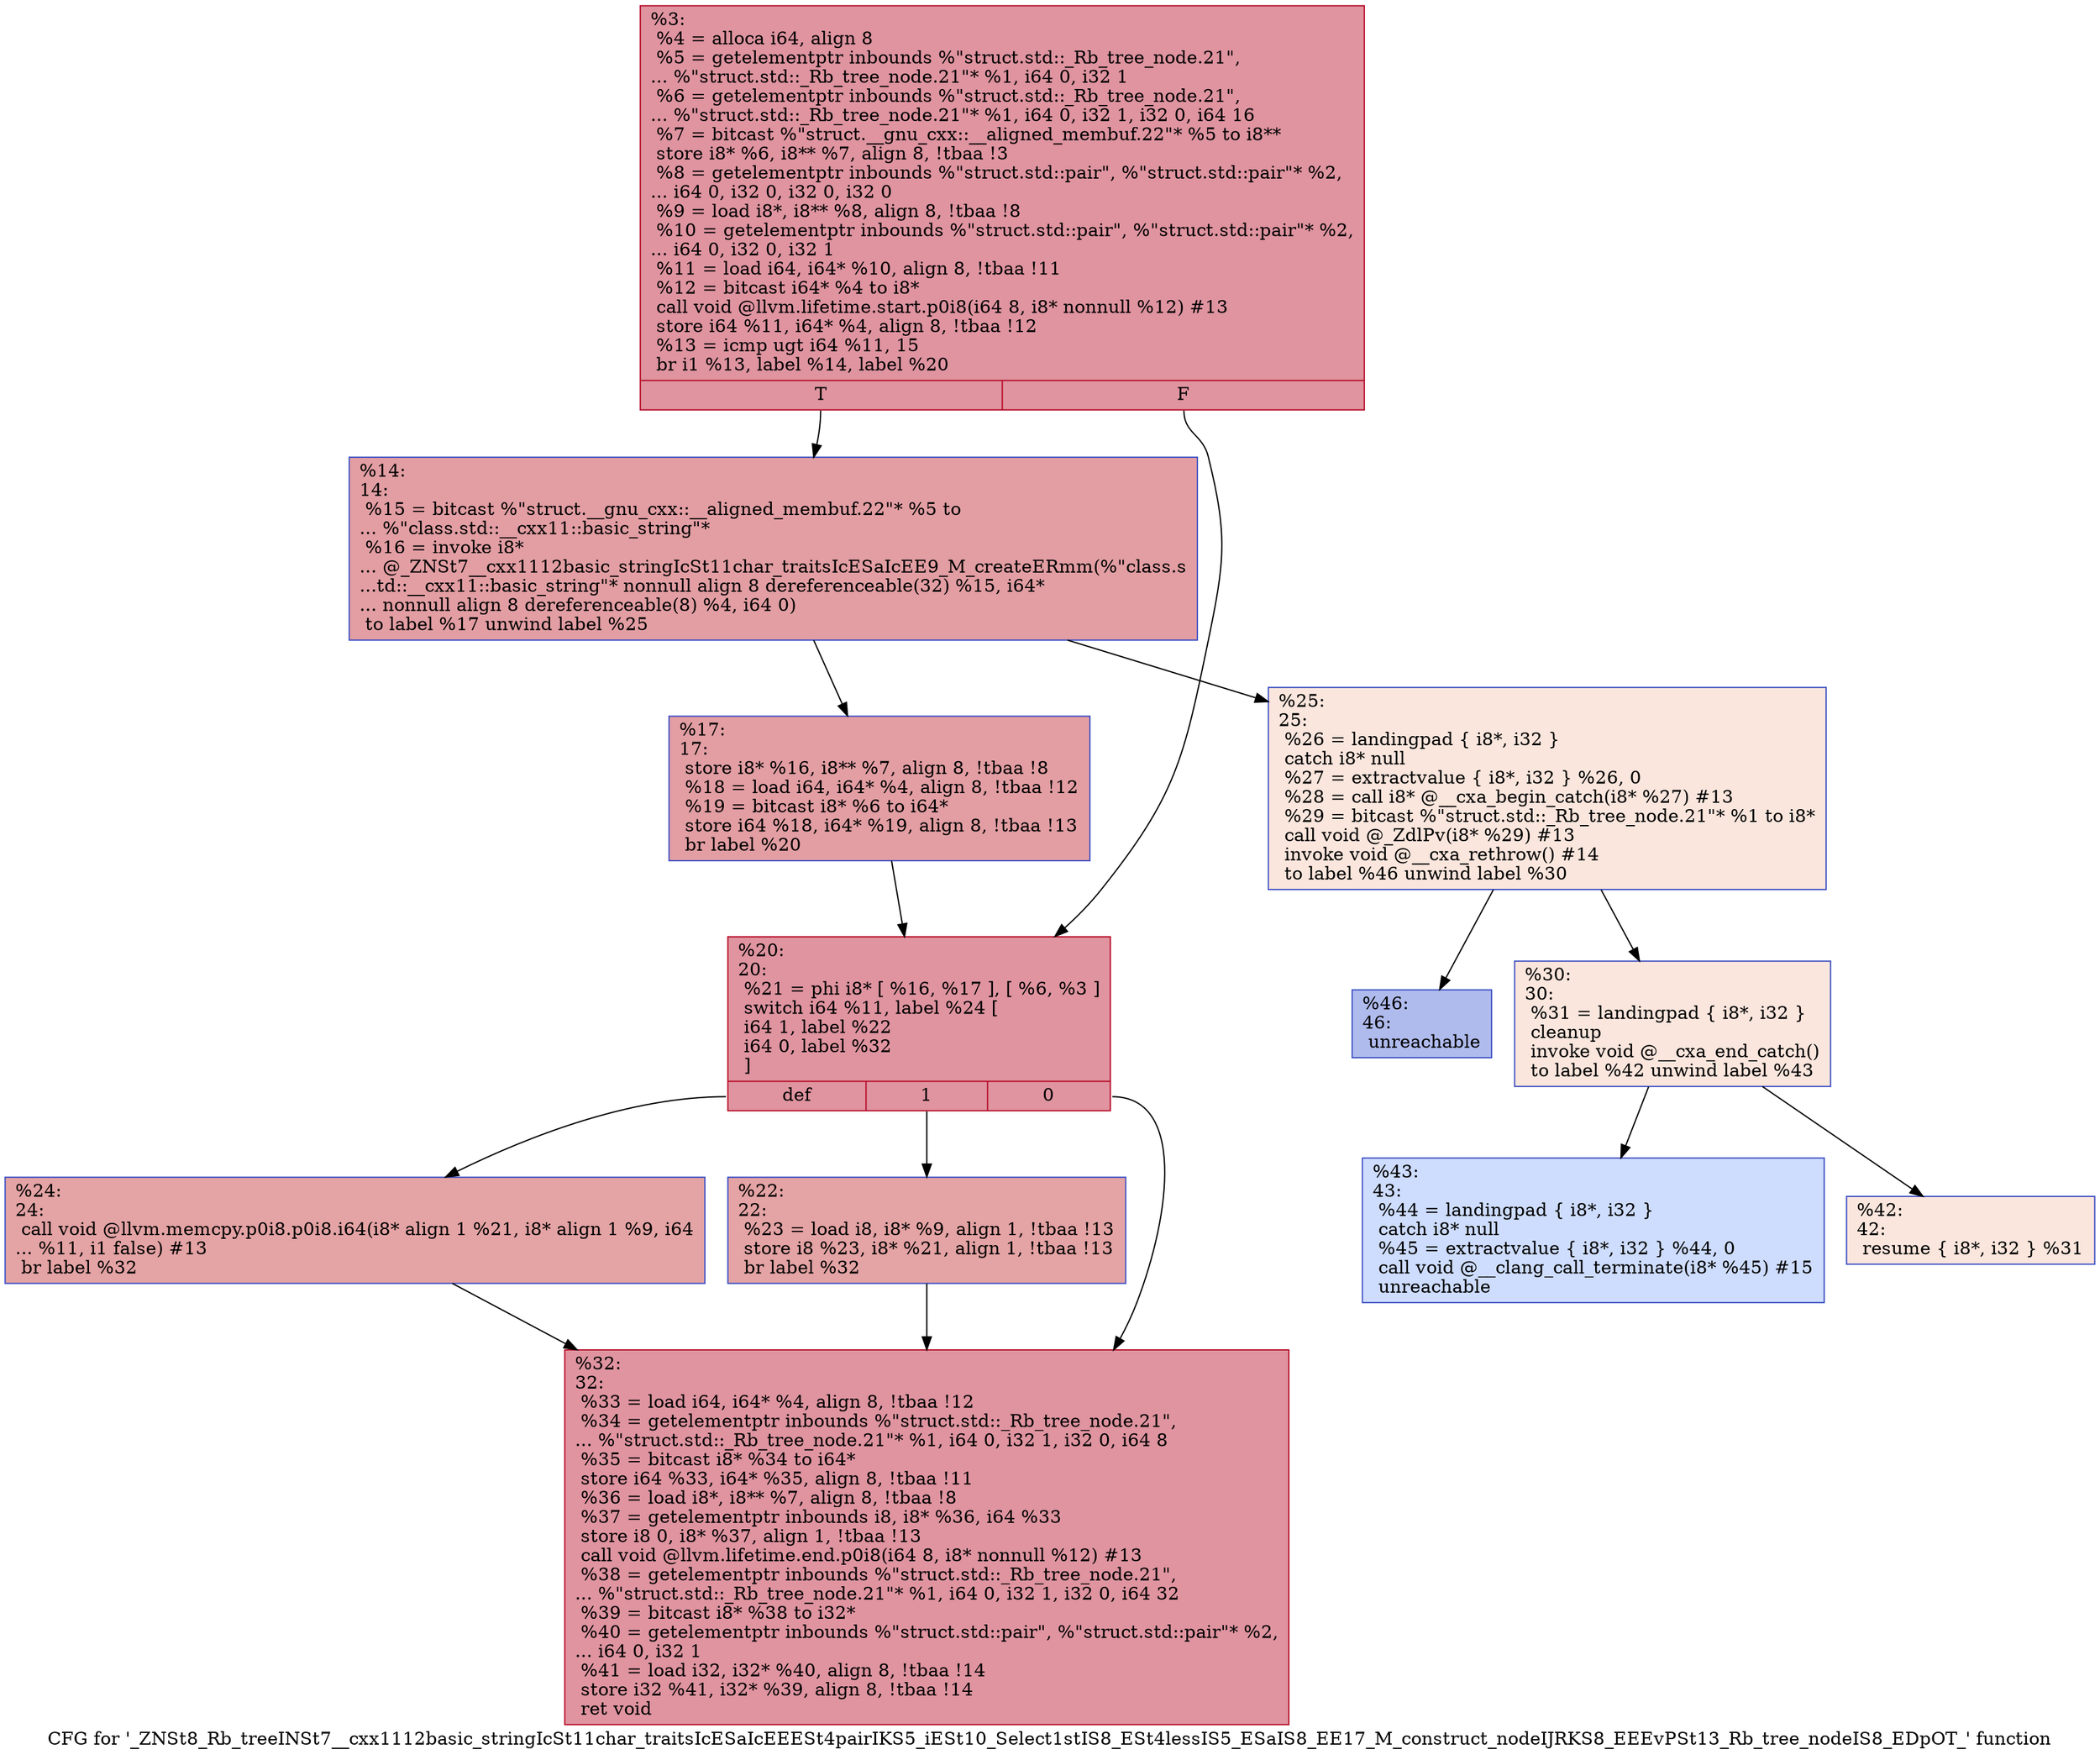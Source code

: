 digraph "CFG for '_ZNSt8_Rb_treeINSt7__cxx1112basic_stringIcSt11char_traitsIcESaIcEEESt4pairIKS5_iESt10_Select1stIS8_ESt4lessIS5_ESaIS8_EE17_M_construct_nodeIJRKS8_EEEvPSt13_Rb_tree_nodeIS8_EDpOT_' function" {
	label="CFG for '_ZNSt8_Rb_treeINSt7__cxx1112basic_stringIcSt11char_traitsIcESaIcEEESt4pairIKS5_iESt10_Select1stIS8_ESt4lessIS5_ESaIS8_EE17_M_construct_nodeIJRKS8_EEEvPSt13_Rb_tree_nodeIS8_EDpOT_' function";

	Node0x557486973f60 [shape=record,color="#b70d28ff", style=filled, fillcolor="#b70d2870",label="{%3:\l  %4 = alloca i64, align 8\l  %5 = getelementptr inbounds %\"struct.std::_Rb_tree_node.21\",\l... %\"struct.std::_Rb_tree_node.21\"* %1, i64 0, i32 1\l  %6 = getelementptr inbounds %\"struct.std::_Rb_tree_node.21\",\l... %\"struct.std::_Rb_tree_node.21\"* %1, i64 0, i32 1, i32 0, i64 16\l  %7 = bitcast %\"struct.__gnu_cxx::__aligned_membuf.22\"* %5 to i8**\l  store i8* %6, i8** %7, align 8, !tbaa !3\l  %8 = getelementptr inbounds %\"struct.std::pair\", %\"struct.std::pair\"* %2,\l... i64 0, i32 0, i32 0, i32 0\l  %9 = load i8*, i8** %8, align 8, !tbaa !8\l  %10 = getelementptr inbounds %\"struct.std::pair\", %\"struct.std::pair\"* %2,\l... i64 0, i32 0, i32 1\l  %11 = load i64, i64* %10, align 8, !tbaa !11\l  %12 = bitcast i64* %4 to i8*\l  call void @llvm.lifetime.start.p0i8(i64 8, i8* nonnull %12) #13\l  store i64 %11, i64* %4, align 8, !tbaa !12\l  %13 = icmp ugt i64 %11, 15\l  br i1 %13, label %14, label %20\l|{<s0>T|<s1>F}}"];
	Node0x557486973f60:s0 -> Node0x557486974970;
	Node0x557486973f60:s1 -> Node0x5574869749c0;
	Node0x557486974970 [shape=record,color="#3d50c3ff", style=filled, fillcolor="#be242e70",label="{%14:\l14:                                               \l  %15 = bitcast %\"struct.__gnu_cxx::__aligned_membuf.22\"* %5 to\l... %\"class.std::__cxx11::basic_string\"*\l  %16 = invoke i8*\l... @_ZNSt7__cxx1112basic_stringIcSt11char_traitsIcESaIcEE9_M_createERmm(%\"class.s\l...td::__cxx11::basic_string\"* nonnull align 8 dereferenceable(32) %15, i64*\l... nonnull align 8 dereferenceable(8) %4, i64 0)\l          to label %17 unwind label %25\l}"];
	Node0x557486974970 -> Node0x557486974b80;
	Node0x557486974970 -> Node0x557486974bd0;
	Node0x557486974b80 [shape=record,color="#3d50c3ff", style=filled, fillcolor="#be242e70",label="{%17:\l17:                                               \l  store i8* %16, i8** %7, align 8, !tbaa !8\l  %18 = load i64, i64* %4, align 8, !tbaa !12\l  %19 = bitcast i8* %6 to i64*\l  store i64 %18, i64* %19, align 8, !tbaa !13\l  br label %20\l}"];
	Node0x557486974b80 -> Node0x5574869749c0;
	Node0x5574869749c0 [shape=record,color="#b70d28ff", style=filled, fillcolor="#b70d2870",label="{%20:\l20:                                               \l  %21 = phi i8* [ %16, %17 ], [ %6, %3 ]\l  switch i64 %11, label %24 [\l    i64 1, label %22\l    i64 0, label %32\l  ]\l|{<s0>def|<s1>1|<s2>0}}"];
	Node0x5574869749c0:s0 -> Node0x557486974f70;
	Node0x5574869749c0:s1 -> Node0x557486974fc0;
	Node0x5574869749c0:s2 -> Node0x557486975010;
	Node0x557486974fc0 [shape=record,color="#3d50c3ff", style=filled, fillcolor="#c32e3170",label="{%22:\l22:                                               \l  %23 = load i8, i8* %9, align 1, !tbaa !13\l  store i8 %23, i8* %21, align 1, !tbaa !13\l  br label %32\l}"];
	Node0x557486974fc0 -> Node0x557486975010;
	Node0x557486974f70 [shape=record,color="#3d50c3ff", style=filled, fillcolor="#c32e3170",label="{%24:\l24:                                               \l  call void @llvm.memcpy.p0i8.p0i8.i64(i8* align 1 %21, i8* align 1 %9, i64\l... %11, i1 false) #13\l  br label %32\l}"];
	Node0x557486974f70 -> Node0x557486975010;
	Node0x557486974bd0 [shape=record,color="#3d50c3ff", style=filled, fillcolor="#f3c7b170",label="{%25:\l25:                                               \l  %26 = landingpad \{ i8*, i32 \}\l          catch i8* null\l  %27 = extractvalue \{ i8*, i32 \} %26, 0\l  %28 = call i8* @__cxa_begin_catch(i8* %27) #13\l  %29 = bitcast %\"struct.std::_Rb_tree_node.21\"* %1 to i8*\l  call void @_ZdlPv(i8* %29) #13\l  invoke void @__cxa_rethrow() #14\l          to label %46 unwind label %30\l}"];
	Node0x557486974bd0 -> Node0x557486975870;
	Node0x557486974bd0 -> Node0x5574869758c0;
	Node0x5574869758c0 [shape=record,color="#3d50c3ff", style=filled, fillcolor="#f3c7b170",label="{%30:\l30:                                               \l  %31 = landingpad \{ i8*, i32 \}\l          cleanup\l  invoke void @__cxa_end_catch()\l          to label %42 unwind label %43\l}"];
	Node0x5574869758c0 -> Node0x557486975a60;
	Node0x5574869758c0 -> Node0x557486975ab0;
	Node0x557486975010 [shape=record,color="#b70d28ff", style=filled, fillcolor="#b70d2870",label="{%32:\l32:                                               \l  %33 = load i64, i64* %4, align 8, !tbaa !12\l  %34 = getelementptr inbounds %\"struct.std::_Rb_tree_node.21\",\l... %\"struct.std::_Rb_tree_node.21\"* %1, i64 0, i32 1, i32 0, i64 8\l  %35 = bitcast i8* %34 to i64*\l  store i64 %33, i64* %35, align 8, !tbaa !11\l  %36 = load i8*, i8** %7, align 8, !tbaa !8\l  %37 = getelementptr inbounds i8, i8* %36, i64 %33\l  store i8 0, i8* %37, align 1, !tbaa !13\l  call void @llvm.lifetime.end.p0i8(i64 8, i8* nonnull %12) #13\l  %38 = getelementptr inbounds %\"struct.std::_Rb_tree_node.21\",\l... %\"struct.std::_Rb_tree_node.21\"* %1, i64 0, i32 1, i32 0, i64 32\l  %39 = bitcast i8* %38 to i32*\l  %40 = getelementptr inbounds %\"struct.std::pair\", %\"struct.std::pair\"* %2,\l... i64 0, i32 1\l  %41 = load i32, i32* %40, align 8, !tbaa !14\l  store i32 %41, i32* %39, align 8, !tbaa !14\l  ret void\l}"];
	Node0x557486975a60 [shape=record,color="#3d50c3ff", style=filled, fillcolor="#f3c7b170",label="{%42:\l42:                                               \l  resume \{ i8*, i32 \} %31\l}"];
	Node0x557486975ab0 [shape=record,color="#3d50c3ff", style=filled, fillcolor="#8fb1fe70",label="{%43:\l43:                                               \l  %44 = landingpad \{ i8*, i32 \}\l          catch i8* null\l  %45 = extractvalue \{ i8*, i32 \} %44, 0\l  call void @__clang_call_terminate(i8* %45) #15\l  unreachable\l}"];
	Node0x557486975870 [shape=record,color="#3d50c3ff", style=filled, fillcolor="#4c66d670",label="{%46:\l46:                                               \l  unreachable\l}"];
}
